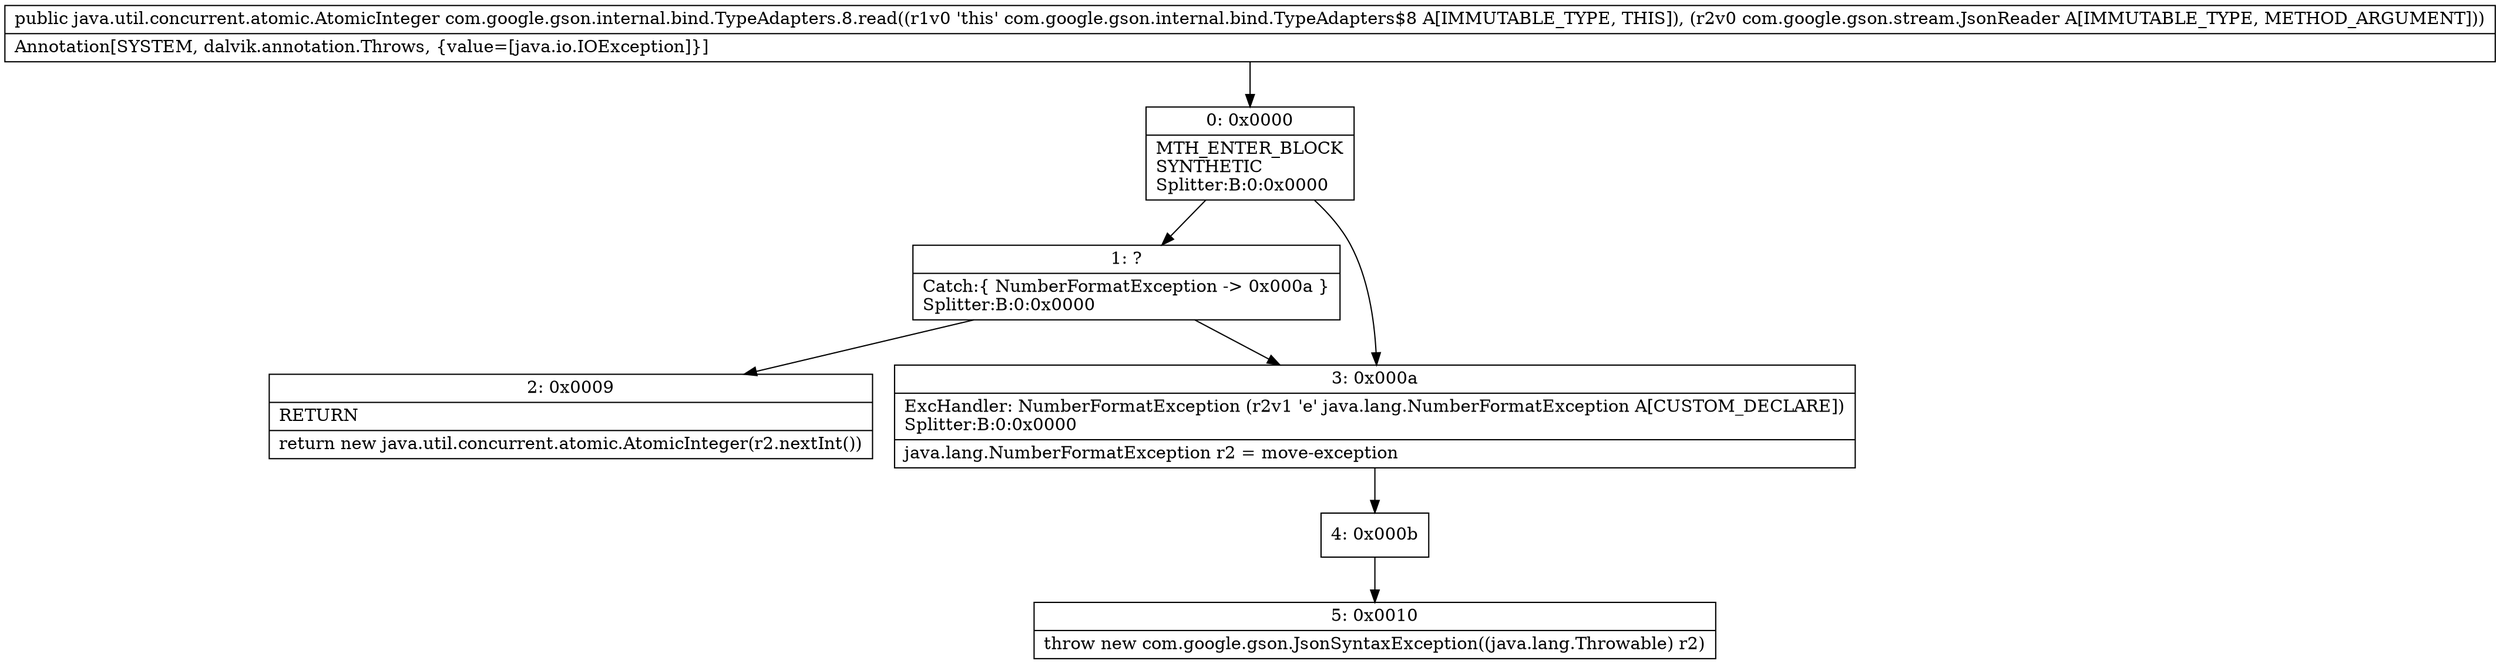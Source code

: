 digraph "CFG forcom.google.gson.internal.bind.TypeAdapters.8.read(Lcom\/google\/gson\/stream\/JsonReader;)Ljava\/util\/concurrent\/atomic\/AtomicInteger;" {
Node_0 [shape=record,label="{0\:\ 0x0000|MTH_ENTER_BLOCK\lSYNTHETIC\lSplitter:B:0:0x0000\l}"];
Node_1 [shape=record,label="{1\:\ ?|Catch:\{ NumberFormatException \-\> 0x000a \}\lSplitter:B:0:0x0000\l}"];
Node_2 [shape=record,label="{2\:\ 0x0009|RETURN\l|return new java.util.concurrent.atomic.AtomicInteger(r2.nextInt())\l}"];
Node_3 [shape=record,label="{3\:\ 0x000a|ExcHandler: NumberFormatException (r2v1 'e' java.lang.NumberFormatException A[CUSTOM_DECLARE])\lSplitter:B:0:0x0000\l|java.lang.NumberFormatException r2 = move\-exception\l}"];
Node_4 [shape=record,label="{4\:\ 0x000b}"];
Node_5 [shape=record,label="{5\:\ 0x0010|throw new com.google.gson.JsonSyntaxException((java.lang.Throwable) r2)\l}"];
MethodNode[shape=record,label="{public java.util.concurrent.atomic.AtomicInteger com.google.gson.internal.bind.TypeAdapters.8.read((r1v0 'this' com.google.gson.internal.bind.TypeAdapters$8 A[IMMUTABLE_TYPE, THIS]), (r2v0 com.google.gson.stream.JsonReader A[IMMUTABLE_TYPE, METHOD_ARGUMENT]))  | Annotation[SYSTEM, dalvik.annotation.Throws, \{value=[java.io.IOException]\}]\l}"];
MethodNode -> Node_0;
Node_0 -> Node_1;
Node_0 -> Node_3;
Node_1 -> Node_2;
Node_1 -> Node_3;
Node_3 -> Node_4;
Node_4 -> Node_5;
}

